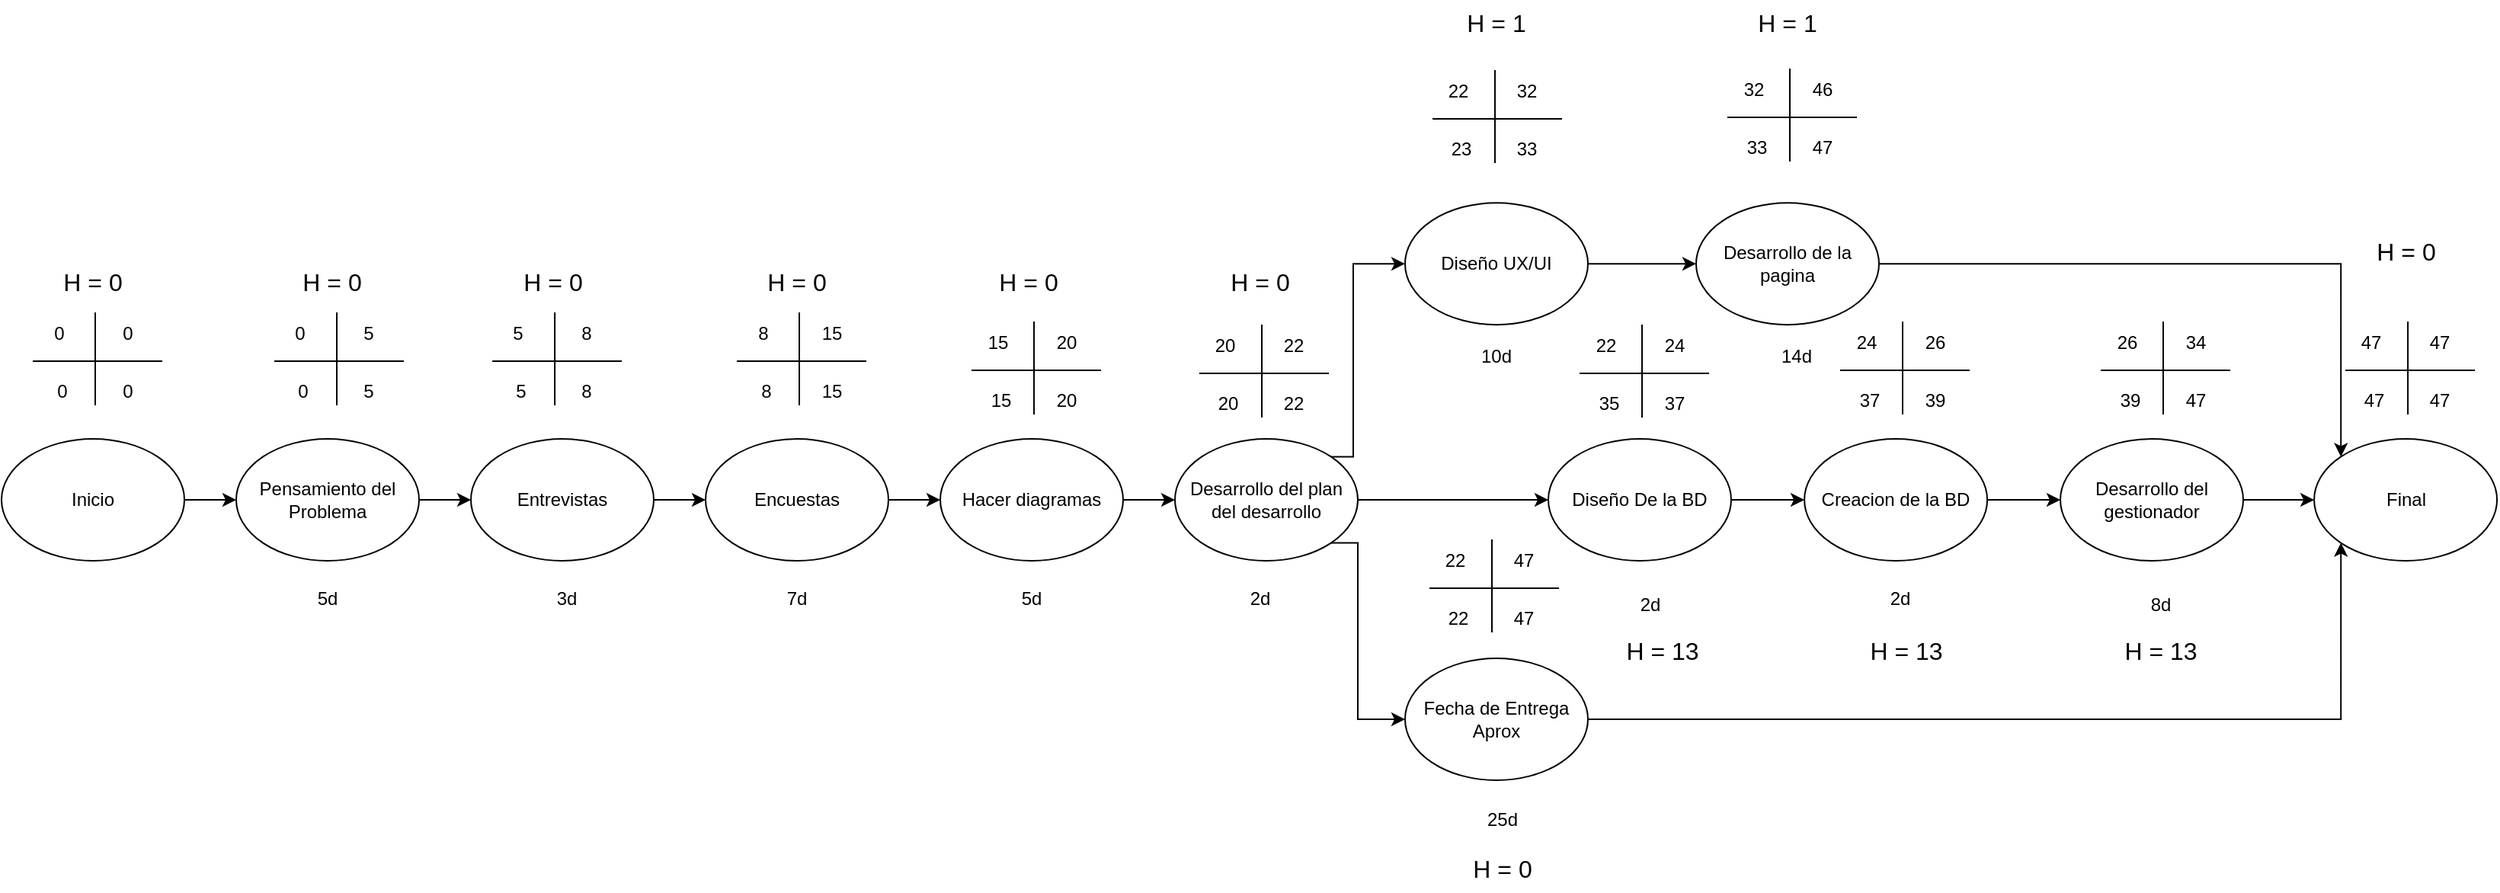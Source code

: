<mxfile version="26.2.14">
  <diagram name="Página-1" id="hiymmgwpa71CDA5DZezR">
    <mxGraphModel grid="1" page="1" gridSize="10" guides="1" tooltips="1" connect="1" arrows="1" fold="1" pageScale="1" pageWidth="827" pageHeight="1169" math="0" shadow="0">
      <root>
        <mxCell id="0" />
        <mxCell id="1" parent="0" />
        <mxCell id="VhcnRzQDHe9ZI1hMgf6_-1" style="edgeStyle=orthogonalEdgeStyle;rounded=0;orthogonalLoop=1;jettySize=auto;html=1;entryX=0;entryY=0.5;entryDx=0;entryDy=0;fillColor=light-dark(transparent,#CC0000);strokeColor=light-dark(#000000,#CC0000);" edge="1" parent="1" source="VhcnRzQDHe9ZI1hMgf6_-2" target="VhcnRzQDHe9ZI1hMgf6_-4">
          <mxGeometry relative="1" as="geometry" />
        </mxCell>
        <mxCell id="VhcnRzQDHe9ZI1hMgf6_-2" value="Inicio" style="ellipse;whiteSpace=wrap;html=1;fillColor=light-dark(#FFFFFF,#660000);" vertex="1" parent="1">
          <mxGeometry x="280" y="518" width="120" height="80" as="geometry" />
        </mxCell>
        <mxCell id="VhcnRzQDHe9ZI1hMgf6_-3" style="edgeStyle=orthogonalEdgeStyle;rounded=0;orthogonalLoop=1;jettySize=auto;html=1;entryX=0;entryY=0.5;entryDx=0;entryDy=0;fillColor=light-dark(transparent,#CC0000);strokeColor=light-dark(#000000,#CC0000);" edge="1" parent="1" source="VhcnRzQDHe9ZI1hMgf6_-4" target="VhcnRzQDHe9ZI1hMgf6_-6">
          <mxGeometry relative="1" as="geometry" />
        </mxCell>
        <mxCell id="VhcnRzQDHe9ZI1hMgf6_-4" value="&lt;div&gt;Pensamiento del Problema&lt;/div&gt;" style="ellipse;whiteSpace=wrap;html=1;fillColor=light-dark(#FFFFFF,#660000);" vertex="1" parent="1">
          <mxGeometry x="434" y="518" width="120" height="80" as="geometry" />
        </mxCell>
        <mxCell id="VhcnRzQDHe9ZI1hMgf6_-5" style="edgeStyle=orthogonalEdgeStyle;rounded=0;orthogonalLoop=1;jettySize=auto;html=1;entryX=0;entryY=0.5;entryDx=0;entryDy=0;fillColor=light-dark(transparent,#CC0000);strokeColor=light-dark(#000000,#CC0000);" edge="1" parent="1" source="VhcnRzQDHe9ZI1hMgf6_-6" target="VhcnRzQDHe9ZI1hMgf6_-8">
          <mxGeometry relative="1" as="geometry" />
        </mxCell>
        <mxCell id="VhcnRzQDHe9ZI1hMgf6_-6" value="&lt;div&gt;Entrevistas&lt;/div&gt;" style="ellipse;whiteSpace=wrap;html=1;fillColor=light-dark(#FFFFFF,#660000);" vertex="1" parent="1">
          <mxGeometry x="588" y="518" width="120" height="80" as="geometry" />
        </mxCell>
        <mxCell id="VhcnRzQDHe9ZI1hMgf6_-7" style="edgeStyle=orthogonalEdgeStyle;rounded=0;orthogonalLoop=1;jettySize=auto;html=1;entryX=0;entryY=0.5;entryDx=0;entryDy=0;fillColor=light-dark(transparent,#CC0000);strokeColor=light-dark(#000000,#CC0000);" edge="1" parent="1" source="VhcnRzQDHe9ZI1hMgf6_-8" target="VhcnRzQDHe9ZI1hMgf6_-10">
          <mxGeometry relative="1" as="geometry" />
        </mxCell>
        <mxCell id="VhcnRzQDHe9ZI1hMgf6_-8" value="&lt;div&gt;Encuestas&lt;/div&gt;" style="ellipse;whiteSpace=wrap;html=1;fillColor=light-dark(#FFFFFF,#660000);" vertex="1" parent="1">
          <mxGeometry x="742" y="518" width="120" height="80" as="geometry" />
        </mxCell>
        <mxCell id="VhcnRzQDHe9ZI1hMgf6_-9" style="edgeStyle=orthogonalEdgeStyle;rounded=0;orthogonalLoop=1;jettySize=auto;html=1;entryX=0;entryY=0.5;entryDx=0;entryDy=0;fillColor=light-dark(transparent,#CC0000);strokeColor=light-dark(#000000,#CC0000);" edge="1" parent="1" source="VhcnRzQDHe9ZI1hMgf6_-10" target="VhcnRzQDHe9ZI1hMgf6_-14">
          <mxGeometry relative="1" as="geometry" />
        </mxCell>
        <mxCell id="VhcnRzQDHe9ZI1hMgf6_-10" value="&lt;div&gt;Hacer diagramas&lt;/div&gt;" style="ellipse;whiteSpace=wrap;html=1;fillColor=light-dark(#FFFFFF,#660000);" vertex="1" parent="1">
          <mxGeometry x="896" y="518" width="120" height="80" as="geometry" />
        </mxCell>
        <mxCell id="VhcnRzQDHe9ZI1hMgf6_-11" style="edgeStyle=orthogonalEdgeStyle;rounded=0;orthogonalLoop=1;jettySize=auto;html=1;exitX=1;exitY=0;exitDx=0;exitDy=0;entryX=0;entryY=0.5;entryDx=0;entryDy=0;" edge="1" parent="1" source="VhcnRzQDHe9ZI1hMgf6_-14" target="VhcnRzQDHe9ZI1hMgf6_-18">
          <mxGeometry relative="1" as="geometry">
            <Array as="points">
              <mxPoint x="1167" y="530" />
              <mxPoint x="1167" y="403" />
            </Array>
          </mxGeometry>
        </mxCell>
        <mxCell id="VhcnRzQDHe9ZI1hMgf6_-12" style="edgeStyle=orthogonalEdgeStyle;rounded=0;orthogonalLoop=1;jettySize=auto;html=1;exitX=1;exitY=1;exitDx=0;exitDy=0;entryX=0;entryY=0.5;entryDx=0;entryDy=0;fillColor=light-dark(transparent,#CC0000);strokeColor=light-dark(#000000,#CC0000);" edge="1" parent="1" source="VhcnRzQDHe9ZI1hMgf6_-14" target="VhcnRzQDHe9ZI1hMgf6_-16">
          <mxGeometry relative="1" as="geometry">
            <Array as="points">
              <mxPoint x="1170" y="586" />
              <mxPoint x="1170" y="702" />
            </Array>
          </mxGeometry>
        </mxCell>
        <mxCell id="VhcnRzQDHe9ZI1hMgf6_-13" style="edgeStyle=orthogonalEdgeStyle;rounded=0;orthogonalLoop=1;jettySize=auto;html=1;entryX=0;entryY=0.5;entryDx=0;entryDy=0;" edge="1" parent="1" source="VhcnRzQDHe9ZI1hMgf6_-14" target="VhcnRzQDHe9ZI1hMgf6_-29">
          <mxGeometry relative="1" as="geometry" />
        </mxCell>
        <mxCell id="VhcnRzQDHe9ZI1hMgf6_-14" value="&lt;div&gt;Desarrollo del plan del desarrollo&lt;/div&gt;" style="ellipse;whiteSpace=wrap;html=1;fillColor=light-dark(#FFFFFF,#660000);" vertex="1" parent="1">
          <mxGeometry x="1050" y="518" width="120" height="80" as="geometry" />
        </mxCell>
        <mxCell id="VhcnRzQDHe9ZI1hMgf6_-15" style="edgeStyle=orthogonalEdgeStyle;rounded=0;orthogonalLoop=1;jettySize=auto;html=1;entryX=0;entryY=1;entryDx=0;entryDy=0;fillColor=light-dark(transparent,#CC0000);strokeColor=light-dark(#000000,#CC0000);" edge="1" parent="1" source="VhcnRzQDHe9ZI1hMgf6_-16" target="VhcnRzQDHe9ZI1hMgf6_-109">
          <mxGeometry relative="1" as="geometry" />
        </mxCell>
        <mxCell id="VhcnRzQDHe9ZI1hMgf6_-16" value="Fecha de Entrega Aprox" style="ellipse;whiteSpace=wrap;html=1;fillColor=light-dark(#FFFFFF,#660000);" vertex="1" parent="1">
          <mxGeometry x="1201" y="662" width="120" height="80" as="geometry" />
        </mxCell>
        <mxCell id="VhcnRzQDHe9ZI1hMgf6_-17" style="edgeStyle=orthogonalEdgeStyle;rounded=0;orthogonalLoop=1;jettySize=auto;html=1;entryX=0;entryY=0.5;entryDx=0;entryDy=0;" edge="1" parent="1" source="VhcnRzQDHe9ZI1hMgf6_-18" target="VhcnRzQDHe9ZI1hMgf6_-20">
          <mxGeometry relative="1" as="geometry" />
        </mxCell>
        <mxCell id="VhcnRzQDHe9ZI1hMgf6_-18" value="&lt;div&gt;Diseño UX/UI&lt;/div&gt;" style="ellipse;whiteSpace=wrap;html=1;" vertex="1" parent="1">
          <mxGeometry x="1201" y="363.07" width="120" height="80" as="geometry" />
        </mxCell>
        <mxCell id="VhcnRzQDHe9ZI1hMgf6_-19" style="edgeStyle=orthogonalEdgeStyle;rounded=0;orthogonalLoop=1;jettySize=auto;html=1;entryX=0;entryY=0;entryDx=0;entryDy=0;" edge="1" parent="1" source="VhcnRzQDHe9ZI1hMgf6_-20" target="VhcnRzQDHe9ZI1hMgf6_-109">
          <mxGeometry relative="1" as="geometry">
            <Array as="points">
              <mxPoint x="1815" y="403" />
            </Array>
          </mxGeometry>
        </mxCell>
        <mxCell id="VhcnRzQDHe9ZI1hMgf6_-20" value="&lt;div&gt;Desarrollo de la pagina&lt;/div&gt;" style="ellipse;whiteSpace=wrap;html=1;" vertex="1" parent="1">
          <mxGeometry x="1392" y="363.07" width="120" height="80" as="geometry" />
        </mxCell>
        <mxCell id="VhcnRzQDHe9ZI1hMgf6_-21" value="5d" style="text;html=1;align=center;verticalAlign=middle;whiteSpace=wrap;rounded=0;" vertex="1" parent="1">
          <mxGeometry x="464" y="608" width="60" height="30" as="geometry" />
        </mxCell>
        <mxCell id="VhcnRzQDHe9ZI1hMgf6_-22" value="3d" style="text;html=1;align=center;verticalAlign=middle;whiteSpace=wrap;rounded=0;" vertex="1" parent="1">
          <mxGeometry x="621" y="608" width="60" height="30" as="geometry" />
        </mxCell>
        <mxCell id="VhcnRzQDHe9ZI1hMgf6_-23" value="7d" style="text;html=1;align=center;verticalAlign=middle;whiteSpace=wrap;rounded=0;" vertex="1" parent="1">
          <mxGeometry x="772" y="608" width="60" height="30" as="geometry" />
        </mxCell>
        <mxCell id="VhcnRzQDHe9ZI1hMgf6_-24" value="5d" style="text;html=1;align=center;verticalAlign=middle;whiteSpace=wrap;rounded=0;" vertex="1" parent="1">
          <mxGeometry x="926" y="608" width="60" height="30" as="geometry" />
        </mxCell>
        <mxCell id="VhcnRzQDHe9ZI1hMgf6_-25" value="2d" style="text;html=1;align=center;verticalAlign=middle;whiteSpace=wrap;rounded=0;" vertex="1" parent="1">
          <mxGeometry x="1075.5" y="608" width="60" height="30" as="geometry" />
        </mxCell>
        <mxCell id="VhcnRzQDHe9ZI1hMgf6_-26" value="25d" style="text;html=1;align=center;verticalAlign=middle;whiteSpace=wrap;rounded=0;" vertex="1" parent="1">
          <mxGeometry x="1235" y="753" width="60" height="30" as="geometry" />
        </mxCell>
        <mxCell id="VhcnRzQDHe9ZI1hMgf6_-27" value="10d" style="text;html=1;align=center;verticalAlign=middle;whiteSpace=wrap;rounded=0;" vertex="1" parent="1">
          <mxGeometry x="1231" y="449" width="60" height="30" as="geometry" />
        </mxCell>
        <mxCell id="VhcnRzQDHe9ZI1hMgf6_-28" style="edgeStyle=orthogonalEdgeStyle;rounded=0;orthogonalLoop=1;jettySize=auto;html=1;entryX=0;entryY=0.5;entryDx=0;entryDy=0;" edge="1" parent="1" source="VhcnRzQDHe9ZI1hMgf6_-29" target="VhcnRzQDHe9ZI1hMgf6_-31">
          <mxGeometry relative="1" as="geometry" />
        </mxCell>
        <mxCell id="VhcnRzQDHe9ZI1hMgf6_-29" value="&lt;div&gt;Diseño De la BD&lt;/div&gt;" style="ellipse;whiteSpace=wrap;html=1;" vertex="1" parent="1">
          <mxGeometry x="1295" y="518" width="120" height="80" as="geometry" />
        </mxCell>
        <mxCell id="VhcnRzQDHe9ZI1hMgf6_-30" style="edgeStyle=orthogonalEdgeStyle;rounded=0;orthogonalLoop=1;jettySize=auto;html=1;entryX=0;entryY=0.5;entryDx=0;entryDy=0;" edge="1" parent="1" source="VhcnRzQDHe9ZI1hMgf6_-31" target="VhcnRzQDHe9ZI1hMgf6_-33">
          <mxGeometry relative="1" as="geometry" />
        </mxCell>
        <mxCell id="VhcnRzQDHe9ZI1hMgf6_-31" value="&lt;div&gt;Creacion de la BD&lt;/div&gt;" style="ellipse;whiteSpace=wrap;html=1;" vertex="1" parent="1">
          <mxGeometry x="1463.05" y="518" width="120" height="80" as="geometry" />
        </mxCell>
        <mxCell id="VhcnRzQDHe9ZI1hMgf6_-32" style="edgeStyle=orthogonalEdgeStyle;rounded=0;orthogonalLoop=1;jettySize=auto;html=1;entryX=0;entryY=0.5;entryDx=0;entryDy=0;" edge="1" parent="1" source="VhcnRzQDHe9ZI1hMgf6_-33" target="VhcnRzQDHe9ZI1hMgf6_-109">
          <mxGeometry relative="1" as="geometry" />
        </mxCell>
        <mxCell id="VhcnRzQDHe9ZI1hMgf6_-33" value="&lt;div&gt;Desarrollo del gestionador&lt;/div&gt;" style="ellipse;whiteSpace=wrap;html=1;" vertex="1" parent="1">
          <mxGeometry x="1631" y="518" width="120" height="80" as="geometry" />
        </mxCell>
        <mxCell id="VhcnRzQDHe9ZI1hMgf6_-34" value="14d" style="text;html=1;align=center;verticalAlign=middle;whiteSpace=wrap;rounded=0;" vertex="1" parent="1">
          <mxGeometry x="1428" y="449" width="60" height="30" as="geometry" />
        </mxCell>
        <mxCell id="VhcnRzQDHe9ZI1hMgf6_-35" value="2d" style="text;html=1;align=center;verticalAlign=middle;whiteSpace=wrap;rounded=0;" vertex="1" parent="1">
          <mxGeometry x="1332" y="612" width="60" height="30" as="geometry" />
        </mxCell>
        <mxCell id="VhcnRzQDHe9ZI1hMgf6_-36" value="2d" style="text;html=1;align=center;verticalAlign=middle;whiteSpace=wrap;rounded=0;" vertex="1" parent="1">
          <mxGeometry x="1496" y="608" width="60" height="30" as="geometry" />
        </mxCell>
        <mxCell id="VhcnRzQDHe9ZI1hMgf6_-37" value="8d" style="text;html=1;align=center;verticalAlign=middle;whiteSpace=wrap;rounded=0;" vertex="1" parent="1">
          <mxGeometry x="1667" y="614" width="60" height="26" as="geometry" />
        </mxCell>
        <mxCell id="VhcnRzQDHe9ZI1hMgf6_-38" value="" style="endArrow=none;html=1;rounded=0;" edge="1" parent="1">
          <mxGeometry width="50" height="50" relative="1" as="geometry">
            <mxPoint x="341.5" y="496" as="sourcePoint" />
            <mxPoint x="341.5" y="435" as="targetPoint" />
          </mxGeometry>
        </mxCell>
        <mxCell id="VhcnRzQDHe9ZI1hMgf6_-39" value="" style="endArrow=none;html=1;rounded=0;" edge="1" parent="1">
          <mxGeometry width="50" height="50" relative="1" as="geometry">
            <mxPoint x="300.5" y="467" as="sourcePoint" />
            <mxPoint x="385.5" y="467" as="targetPoint" />
          </mxGeometry>
        </mxCell>
        <mxCell id="VhcnRzQDHe9ZI1hMgf6_-40" value="0" style="text;html=1;align=center;verticalAlign=middle;whiteSpace=wrap;rounded=0;" vertex="1" parent="1">
          <mxGeometry x="287.5" y="434" width="60" height="30" as="geometry" />
        </mxCell>
        <mxCell id="VhcnRzQDHe9ZI1hMgf6_-41" value="0" style="text;html=1;align=center;verticalAlign=middle;whiteSpace=wrap;rounded=0;" vertex="1" parent="1">
          <mxGeometry x="332.5" y="434" width="60" height="30" as="geometry" />
        </mxCell>
        <mxCell id="VhcnRzQDHe9ZI1hMgf6_-42" value="0" style="text;html=1;align=center;verticalAlign=middle;whiteSpace=wrap;rounded=0;" vertex="1" parent="1">
          <mxGeometry x="289.5" y="472" width="60" height="30" as="geometry" />
        </mxCell>
        <mxCell id="VhcnRzQDHe9ZI1hMgf6_-43" value="0" style="text;html=1;align=center;verticalAlign=middle;whiteSpace=wrap;rounded=0;" vertex="1" parent="1">
          <mxGeometry x="332.5" y="472" width="60" height="30" as="geometry" />
        </mxCell>
        <mxCell id="VhcnRzQDHe9ZI1hMgf6_-44" value="" style="endArrow=none;html=1;rounded=0;" edge="1" parent="1">
          <mxGeometry width="50" height="50" relative="1" as="geometry">
            <mxPoint x="500" y="496" as="sourcePoint" />
            <mxPoint x="500" y="435" as="targetPoint" />
          </mxGeometry>
        </mxCell>
        <mxCell id="VhcnRzQDHe9ZI1hMgf6_-45" value="" style="endArrow=none;html=1;rounded=0;" edge="1" parent="1">
          <mxGeometry width="50" height="50" relative="1" as="geometry">
            <mxPoint x="459" y="467" as="sourcePoint" />
            <mxPoint x="544" y="467" as="targetPoint" />
          </mxGeometry>
        </mxCell>
        <mxCell id="VhcnRzQDHe9ZI1hMgf6_-46" value="0" style="text;html=1;align=center;verticalAlign=middle;whiteSpace=wrap;rounded=0;" vertex="1" parent="1">
          <mxGeometry x="446" y="434" width="60" height="30" as="geometry" />
        </mxCell>
        <mxCell id="VhcnRzQDHe9ZI1hMgf6_-47" value="5" style="text;html=1;align=center;verticalAlign=middle;whiteSpace=wrap;rounded=0;" vertex="1" parent="1">
          <mxGeometry x="491" y="434" width="60" height="30" as="geometry" />
        </mxCell>
        <mxCell id="VhcnRzQDHe9ZI1hMgf6_-48" value="0" style="text;html=1;align=center;verticalAlign=middle;whiteSpace=wrap;rounded=0;" vertex="1" parent="1">
          <mxGeometry x="448" y="472" width="60" height="30" as="geometry" />
        </mxCell>
        <mxCell id="VhcnRzQDHe9ZI1hMgf6_-49" value="5" style="text;html=1;align=center;verticalAlign=middle;whiteSpace=wrap;rounded=0;" vertex="1" parent="1">
          <mxGeometry x="491" y="472" width="60" height="30" as="geometry" />
        </mxCell>
        <mxCell id="VhcnRzQDHe9ZI1hMgf6_-50" value="" style="endArrow=none;html=1;rounded=0;" edge="1" parent="1">
          <mxGeometry width="50" height="50" relative="1" as="geometry">
            <mxPoint x="643.05" y="496" as="sourcePoint" />
            <mxPoint x="643.05" y="435" as="targetPoint" />
          </mxGeometry>
        </mxCell>
        <mxCell id="VhcnRzQDHe9ZI1hMgf6_-51" value="" style="endArrow=none;html=1;rounded=0;" edge="1" parent="1">
          <mxGeometry width="50" height="50" relative="1" as="geometry">
            <mxPoint x="602.05" y="467" as="sourcePoint" />
            <mxPoint x="687.05" y="467" as="targetPoint" />
          </mxGeometry>
        </mxCell>
        <mxCell id="VhcnRzQDHe9ZI1hMgf6_-52" value="5" style="text;html=1;align=center;verticalAlign=middle;whiteSpace=wrap;rounded=0;" vertex="1" parent="1">
          <mxGeometry x="589.05" y="434" width="60" height="30" as="geometry" />
        </mxCell>
        <mxCell id="VhcnRzQDHe9ZI1hMgf6_-53" value="8" style="text;html=1;align=center;verticalAlign=middle;whiteSpace=wrap;rounded=0;" vertex="1" parent="1">
          <mxGeometry x="634.05" y="434" width="60" height="30" as="geometry" />
        </mxCell>
        <mxCell id="VhcnRzQDHe9ZI1hMgf6_-54" value="5" style="text;html=1;align=center;verticalAlign=middle;whiteSpace=wrap;rounded=0;" vertex="1" parent="1">
          <mxGeometry x="591.05" y="472" width="60" height="30" as="geometry" />
        </mxCell>
        <mxCell id="VhcnRzQDHe9ZI1hMgf6_-55" value="8" style="text;html=1;align=center;verticalAlign=middle;whiteSpace=wrap;rounded=0;" vertex="1" parent="1">
          <mxGeometry x="634.05" y="472" width="60" height="30" as="geometry" />
        </mxCell>
        <mxCell id="VhcnRzQDHe9ZI1hMgf6_-56" value="" style="endArrow=none;html=1;rounded=0;" edge="1" parent="1">
          <mxGeometry width="50" height="50" relative="1" as="geometry">
            <mxPoint x="803.5" y="496" as="sourcePoint" />
            <mxPoint x="803.5" y="435" as="targetPoint" />
          </mxGeometry>
        </mxCell>
        <mxCell id="VhcnRzQDHe9ZI1hMgf6_-57" value="" style="endArrow=none;html=1;rounded=0;" edge="1" parent="1">
          <mxGeometry width="50" height="50" relative="1" as="geometry">
            <mxPoint x="762.5" y="467" as="sourcePoint" />
            <mxPoint x="847.5" y="467" as="targetPoint" />
          </mxGeometry>
        </mxCell>
        <mxCell id="VhcnRzQDHe9ZI1hMgf6_-58" value="8" style="text;html=1;align=center;verticalAlign=middle;whiteSpace=wrap;rounded=0;" vertex="1" parent="1">
          <mxGeometry x="749.5" y="434" width="60" height="30" as="geometry" />
        </mxCell>
        <mxCell id="VhcnRzQDHe9ZI1hMgf6_-59" value="15" style="text;html=1;align=center;verticalAlign=middle;whiteSpace=wrap;rounded=0;" vertex="1" parent="1">
          <mxGeometry x="794.5" y="434" width="60" height="30" as="geometry" />
        </mxCell>
        <mxCell id="VhcnRzQDHe9ZI1hMgf6_-60" value="8" style="text;html=1;align=center;verticalAlign=middle;whiteSpace=wrap;rounded=0;" vertex="1" parent="1">
          <mxGeometry x="751.5" y="472" width="60" height="30" as="geometry" />
        </mxCell>
        <mxCell id="VhcnRzQDHe9ZI1hMgf6_-61" value="15" style="text;html=1;align=center;verticalAlign=middle;whiteSpace=wrap;rounded=0;" vertex="1" parent="1">
          <mxGeometry x="794.5" y="472" width="60" height="30" as="geometry" />
        </mxCell>
        <mxCell id="VhcnRzQDHe9ZI1hMgf6_-62" value="" style="endArrow=none;html=1;rounded=0;" edge="1" parent="1">
          <mxGeometry width="50" height="50" relative="1" as="geometry">
            <mxPoint x="957.5" y="502" as="sourcePoint" />
            <mxPoint x="957.5" y="441" as="targetPoint" />
          </mxGeometry>
        </mxCell>
        <mxCell id="VhcnRzQDHe9ZI1hMgf6_-63" value="" style="endArrow=none;html=1;rounded=0;" edge="1" parent="1">
          <mxGeometry width="50" height="50" relative="1" as="geometry">
            <mxPoint x="916.5" y="473" as="sourcePoint" />
            <mxPoint x="1001.5" y="473" as="targetPoint" />
          </mxGeometry>
        </mxCell>
        <mxCell id="VhcnRzQDHe9ZI1hMgf6_-64" value="15" style="text;html=1;align=center;verticalAlign=middle;whiteSpace=wrap;rounded=0;" vertex="1" parent="1">
          <mxGeometry x="903.5" y="440" width="60" height="30" as="geometry" />
        </mxCell>
        <mxCell id="VhcnRzQDHe9ZI1hMgf6_-65" value="20" style="text;html=1;align=center;verticalAlign=middle;whiteSpace=wrap;rounded=0;" vertex="1" parent="1">
          <mxGeometry x="948.5" y="440" width="60" height="30" as="geometry" />
        </mxCell>
        <mxCell id="VhcnRzQDHe9ZI1hMgf6_-66" value="15" style="text;html=1;align=center;verticalAlign=middle;whiteSpace=wrap;rounded=0;" vertex="1" parent="1">
          <mxGeometry x="905.5" y="478" width="60" height="30" as="geometry" />
        </mxCell>
        <mxCell id="VhcnRzQDHe9ZI1hMgf6_-67" value="20" style="text;html=1;align=center;verticalAlign=middle;whiteSpace=wrap;rounded=0;" vertex="1" parent="1">
          <mxGeometry x="948.5" y="478" width="60" height="30" as="geometry" />
        </mxCell>
        <mxCell id="VhcnRzQDHe9ZI1hMgf6_-68" value="" style="endArrow=none;html=1;rounded=0;" edge="1" parent="1">
          <mxGeometry width="50" height="50" relative="1" as="geometry">
            <mxPoint x="1107" y="504" as="sourcePoint" />
            <mxPoint x="1107" y="443" as="targetPoint" />
          </mxGeometry>
        </mxCell>
        <mxCell id="VhcnRzQDHe9ZI1hMgf6_-69" value="" style="endArrow=none;html=1;rounded=0;" edge="1" parent="1">
          <mxGeometry width="50" height="50" relative="1" as="geometry">
            <mxPoint x="1066" y="475" as="sourcePoint" />
            <mxPoint x="1151" y="475" as="targetPoint" />
          </mxGeometry>
        </mxCell>
        <mxCell id="VhcnRzQDHe9ZI1hMgf6_-70" value="20" style="text;html=1;align=center;verticalAlign=middle;whiteSpace=wrap;rounded=0;" vertex="1" parent="1">
          <mxGeometry x="1053" y="442" width="60" height="30" as="geometry" />
        </mxCell>
        <mxCell id="VhcnRzQDHe9ZI1hMgf6_-71" value="22" style="text;html=1;align=center;verticalAlign=middle;whiteSpace=wrap;rounded=0;" vertex="1" parent="1">
          <mxGeometry x="1098" y="442" width="60" height="30" as="geometry" />
        </mxCell>
        <mxCell id="VhcnRzQDHe9ZI1hMgf6_-72" value="20" style="text;html=1;align=center;verticalAlign=middle;whiteSpace=wrap;rounded=0;" vertex="1" parent="1">
          <mxGeometry x="1055" y="480" width="60" height="30" as="geometry" />
        </mxCell>
        <mxCell id="VhcnRzQDHe9ZI1hMgf6_-73" value="22" style="text;html=1;align=center;verticalAlign=middle;whiteSpace=wrap;rounded=0;" vertex="1" parent="1">
          <mxGeometry x="1098" y="480" width="60" height="30" as="geometry" />
        </mxCell>
        <mxCell id="VhcnRzQDHe9ZI1hMgf6_-74" value="" style="endArrow=none;html=1;rounded=0;" edge="1" parent="1">
          <mxGeometry width="50" height="50" relative="1" as="geometry">
            <mxPoint x="1260" y="337" as="sourcePoint" />
            <mxPoint x="1260" y="276" as="targetPoint" />
          </mxGeometry>
        </mxCell>
        <mxCell id="VhcnRzQDHe9ZI1hMgf6_-75" value="" style="endArrow=none;html=1;rounded=0;" edge="1" parent="1">
          <mxGeometry width="50" height="50" relative="1" as="geometry">
            <mxPoint x="1219" y="308" as="sourcePoint" />
            <mxPoint x="1304" y="308" as="targetPoint" />
          </mxGeometry>
        </mxCell>
        <mxCell id="VhcnRzQDHe9ZI1hMgf6_-76" value="22" style="text;html=1;align=center;verticalAlign=middle;whiteSpace=wrap;rounded=0;" vertex="1" parent="1">
          <mxGeometry x="1206" y="275" width="60" height="30" as="geometry" />
        </mxCell>
        <mxCell id="VhcnRzQDHe9ZI1hMgf6_-77" value="32" style="text;html=1;align=center;verticalAlign=middle;whiteSpace=wrap;rounded=0;" vertex="1" parent="1">
          <mxGeometry x="1251" y="275" width="60" height="30" as="geometry" />
        </mxCell>
        <mxCell id="VhcnRzQDHe9ZI1hMgf6_-78" value="23" style="text;html=1;align=center;verticalAlign=middle;whiteSpace=wrap;rounded=0;" vertex="1" parent="1">
          <mxGeometry x="1208" y="313" width="60" height="30" as="geometry" />
        </mxCell>
        <mxCell id="VhcnRzQDHe9ZI1hMgf6_-79" value="33" style="text;html=1;align=center;verticalAlign=middle;whiteSpace=wrap;rounded=0;" vertex="1" parent="1">
          <mxGeometry x="1251" y="313" width="60" height="30" as="geometry" />
        </mxCell>
        <mxCell id="VhcnRzQDHe9ZI1hMgf6_-80" value="" style="endArrow=none;html=1;rounded=0;" edge="1" parent="1">
          <mxGeometry width="50" height="50" relative="1" as="geometry">
            <mxPoint x="1258" y="645" as="sourcePoint" />
            <mxPoint x="1258" y="584" as="targetPoint" />
          </mxGeometry>
        </mxCell>
        <mxCell id="VhcnRzQDHe9ZI1hMgf6_-81" value="" style="endArrow=none;html=1;rounded=0;" edge="1" parent="1">
          <mxGeometry width="50" height="50" relative="1" as="geometry">
            <mxPoint x="1217" y="616" as="sourcePoint" />
            <mxPoint x="1302" y="616" as="targetPoint" />
          </mxGeometry>
        </mxCell>
        <mxCell id="VhcnRzQDHe9ZI1hMgf6_-82" value="22" style="text;html=1;align=center;verticalAlign=middle;whiteSpace=wrap;rounded=0;" vertex="1" parent="1">
          <mxGeometry x="1204" y="583" width="60" height="30" as="geometry" />
        </mxCell>
        <mxCell id="VhcnRzQDHe9ZI1hMgf6_-83" value="47" style="text;html=1;align=center;verticalAlign=middle;whiteSpace=wrap;rounded=0;" vertex="1" parent="1">
          <mxGeometry x="1249" y="583" width="60" height="30" as="geometry" />
        </mxCell>
        <mxCell id="VhcnRzQDHe9ZI1hMgf6_-84" value="22" style="text;html=1;align=center;verticalAlign=middle;whiteSpace=wrap;rounded=0;" vertex="1" parent="1">
          <mxGeometry x="1206" y="621" width="60" height="30" as="geometry" />
        </mxCell>
        <mxCell id="VhcnRzQDHe9ZI1hMgf6_-85" value="47" style="text;html=1;align=center;verticalAlign=middle;whiteSpace=wrap;rounded=0;" vertex="1" parent="1">
          <mxGeometry x="1249" y="621" width="60" height="30" as="geometry" />
        </mxCell>
        <mxCell id="VhcnRzQDHe9ZI1hMgf6_-86" value="" style="endArrow=none;html=1;rounded=0;" edge="1" parent="1">
          <mxGeometry width="50" height="50" relative="1" as="geometry">
            <mxPoint x="1356.5" y="504" as="sourcePoint" />
            <mxPoint x="1356.5" y="443" as="targetPoint" />
          </mxGeometry>
        </mxCell>
        <mxCell id="VhcnRzQDHe9ZI1hMgf6_-87" value="" style="endArrow=none;html=1;rounded=0;" edge="1" parent="1">
          <mxGeometry width="50" height="50" relative="1" as="geometry">
            <mxPoint x="1315.5" y="475" as="sourcePoint" />
            <mxPoint x="1400.5" y="475" as="targetPoint" />
          </mxGeometry>
        </mxCell>
        <mxCell id="VhcnRzQDHe9ZI1hMgf6_-88" value="22" style="text;html=1;align=center;verticalAlign=middle;whiteSpace=wrap;rounded=0;" vertex="1" parent="1">
          <mxGeometry x="1302.5" y="442" width="60" height="30" as="geometry" />
        </mxCell>
        <mxCell id="VhcnRzQDHe9ZI1hMgf6_-89" value="24" style="text;html=1;align=center;verticalAlign=middle;whiteSpace=wrap;rounded=0;" vertex="1" parent="1">
          <mxGeometry x="1347.5" y="442" width="60" height="30" as="geometry" />
        </mxCell>
        <mxCell id="VhcnRzQDHe9ZI1hMgf6_-90" value="35" style="text;html=1;align=center;verticalAlign=middle;whiteSpace=wrap;rounded=0;" vertex="1" parent="1">
          <mxGeometry x="1304.5" y="480" width="60" height="30" as="geometry" />
        </mxCell>
        <mxCell id="VhcnRzQDHe9ZI1hMgf6_-91" value="37" style="text;html=1;align=center;verticalAlign=middle;whiteSpace=wrap;rounded=0;" vertex="1" parent="1">
          <mxGeometry x="1347.5" y="480" width="60" height="30" as="geometry" />
        </mxCell>
        <mxCell id="VhcnRzQDHe9ZI1hMgf6_-92" value="" style="endArrow=none;html=1;rounded=0;" edge="1" parent="1">
          <mxGeometry width="50" height="50" relative="1" as="geometry">
            <mxPoint x="1453.5" y="336" as="sourcePoint" />
            <mxPoint x="1453.5" y="275" as="targetPoint" />
          </mxGeometry>
        </mxCell>
        <mxCell id="VhcnRzQDHe9ZI1hMgf6_-93" value="" style="endArrow=none;html=1;rounded=0;" edge="1" parent="1">
          <mxGeometry width="50" height="50" relative="1" as="geometry">
            <mxPoint x="1412.5" y="307" as="sourcePoint" />
            <mxPoint x="1497.5" y="307" as="targetPoint" />
          </mxGeometry>
        </mxCell>
        <mxCell id="VhcnRzQDHe9ZI1hMgf6_-94" value="32" style="text;html=1;align=center;verticalAlign=middle;whiteSpace=wrap;rounded=0;" vertex="1" parent="1">
          <mxGeometry x="1399.5" y="274" width="60" height="30" as="geometry" />
        </mxCell>
        <mxCell id="VhcnRzQDHe9ZI1hMgf6_-95" value="46" style="text;html=1;align=center;verticalAlign=middle;whiteSpace=wrap;rounded=0;" vertex="1" parent="1">
          <mxGeometry x="1444.5" y="274" width="60" height="30" as="geometry" />
        </mxCell>
        <mxCell id="VhcnRzQDHe9ZI1hMgf6_-96" value="33" style="text;html=1;align=center;verticalAlign=middle;whiteSpace=wrap;rounded=0;" vertex="1" parent="1">
          <mxGeometry x="1401.5" y="312" width="60" height="30" as="geometry" />
        </mxCell>
        <mxCell id="VhcnRzQDHe9ZI1hMgf6_-97" value="" style="endArrow=none;html=1;rounded=0;" edge="1" parent="1">
          <mxGeometry width="50" height="50" relative="1" as="geometry">
            <mxPoint x="1527.5" y="502" as="sourcePoint" />
            <mxPoint x="1527.5" y="441" as="targetPoint" />
          </mxGeometry>
        </mxCell>
        <mxCell id="VhcnRzQDHe9ZI1hMgf6_-98" value="" style="endArrow=none;html=1;rounded=0;" edge="1" parent="1">
          <mxGeometry width="50" height="50" relative="1" as="geometry">
            <mxPoint x="1486.5" y="473" as="sourcePoint" />
            <mxPoint x="1571.5" y="473" as="targetPoint" />
          </mxGeometry>
        </mxCell>
        <mxCell id="VhcnRzQDHe9ZI1hMgf6_-99" value="24" style="text;html=1;align=center;verticalAlign=middle;whiteSpace=wrap;rounded=0;" vertex="1" parent="1">
          <mxGeometry x="1473.5" y="440" width="60" height="30" as="geometry" />
        </mxCell>
        <mxCell id="VhcnRzQDHe9ZI1hMgf6_-100" value="26" style="text;html=1;align=center;verticalAlign=middle;whiteSpace=wrap;rounded=0;" vertex="1" parent="1">
          <mxGeometry x="1518.5" y="440" width="60" height="30" as="geometry" />
        </mxCell>
        <mxCell id="VhcnRzQDHe9ZI1hMgf6_-101" value="37" style="text;html=1;align=center;verticalAlign=middle;whiteSpace=wrap;rounded=0;" vertex="1" parent="1">
          <mxGeometry x="1475.5" y="478" width="60" height="30" as="geometry" />
        </mxCell>
        <mxCell id="VhcnRzQDHe9ZI1hMgf6_-102" value="39" style="text;html=1;align=center;verticalAlign=middle;whiteSpace=wrap;rounded=0;" vertex="1" parent="1">
          <mxGeometry x="1518.5" y="478" width="60" height="30" as="geometry" />
        </mxCell>
        <mxCell id="VhcnRzQDHe9ZI1hMgf6_-103" value="" style="endArrow=none;html=1;rounded=0;" edge="1" parent="1">
          <mxGeometry width="50" height="50" relative="1" as="geometry">
            <mxPoint x="1698.5" y="502" as="sourcePoint" />
            <mxPoint x="1698.5" y="441" as="targetPoint" />
          </mxGeometry>
        </mxCell>
        <mxCell id="VhcnRzQDHe9ZI1hMgf6_-104" value="" style="endArrow=none;html=1;rounded=0;" edge="1" parent="1">
          <mxGeometry width="50" height="50" relative="1" as="geometry">
            <mxPoint x="1657.5" y="473" as="sourcePoint" />
            <mxPoint x="1742.5" y="473" as="targetPoint" />
          </mxGeometry>
        </mxCell>
        <mxCell id="VhcnRzQDHe9ZI1hMgf6_-105" value="26" style="text;html=1;align=center;verticalAlign=middle;whiteSpace=wrap;rounded=0;" vertex="1" parent="1">
          <mxGeometry x="1644.5" y="440" width="60" height="30" as="geometry" />
        </mxCell>
        <mxCell id="VhcnRzQDHe9ZI1hMgf6_-106" value="34" style="text;html=1;align=center;verticalAlign=middle;whiteSpace=wrap;rounded=0;" vertex="1" parent="1">
          <mxGeometry x="1689.5" y="440" width="60" height="30" as="geometry" />
        </mxCell>
        <mxCell id="VhcnRzQDHe9ZI1hMgf6_-107" value="39" style="text;html=1;align=center;verticalAlign=middle;whiteSpace=wrap;rounded=0;" vertex="1" parent="1">
          <mxGeometry x="1646.5" y="478" width="60" height="30" as="geometry" />
        </mxCell>
        <mxCell id="VhcnRzQDHe9ZI1hMgf6_-108" value="47" style="text;html=1;align=center;verticalAlign=middle;whiteSpace=wrap;rounded=0;" vertex="1" parent="1">
          <mxGeometry x="1689.5" y="478" width="60" height="30" as="geometry" />
        </mxCell>
        <mxCell id="VhcnRzQDHe9ZI1hMgf6_-109" value="&lt;div&gt;Final&lt;/div&gt;" style="ellipse;whiteSpace=wrap;html=1;fillColor=light-dark(#FFFFFF,#660000);" vertex="1" parent="1">
          <mxGeometry x="1797.55" y="518" width="120" height="80" as="geometry" />
        </mxCell>
        <mxCell id="VhcnRzQDHe9ZI1hMgf6_-110" value="" style="endArrow=none;html=1;rounded=0;" edge="1" parent="1">
          <mxGeometry width="50" height="50" relative="1" as="geometry">
            <mxPoint x="1859.05" y="502" as="sourcePoint" />
            <mxPoint x="1859.05" y="441" as="targetPoint" />
          </mxGeometry>
        </mxCell>
        <mxCell id="VhcnRzQDHe9ZI1hMgf6_-111" value="" style="endArrow=none;html=1;rounded=0;" edge="1" parent="1">
          <mxGeometry width="50" height="50" relative="1" as="geometry">
            <mxPoint x="1818.05" y="473" as="sourcePoint" />
            <mxPoint x="1903.05" y="473" as="targetPoint" />
          </mxGeometry>
        </mxCell>
        <mxCell id="VhcnRzQDHe9ZI1hMgf6_-112" value="47" style="text;html=1;align=center;verticalAlign=middle;whiteSpace=wrap;rounded=0;" vertex="1" parent="1">
          <mxGeometry x="1805.05" y="440" width="60" height="30" as="geometry" />
        </mxCell>
        <mxCell id="VhcnRzQDHe9ZI1hMgf6_-113" value="47" style="text;html=1;align=center;verticalAlign=middle;whiteSpace=wrap;rounded=0;" vertex="1" parent="1">
          <mxGeometry x="1850.05" y="440" width="60" height="30" as="geometry" />
        </mxCell>
        <mxCell id="VhcnRzQDHe9ZI1hMgf6_-114" value="47" style="text;html=1;align=center;verticalAlign=middle;whiteSpace=wrap;rounded=0;" vertex="1" parent="1">
          <mxGeometry x="1807.05" y="478" width="60" height="30" as="geometry" />
        </mxCell>
        <mxCell id="VhcnRzQDHe9ZI1hMgf6_-115" value="47" style="text;html=1;align=center;verticalAlign=middle;whiteSpace=wrap;rounded=0;" vertex="1" parent="1">
          <mxGeometry x="1850.05" y="478" width="60" height="30" as="geometry" />
        </mxCell>
        <mxCell id="VhcnRzQDHe9ZI1hMgf6_-116" value="47" style="text;html=1;align=center;verticalAlign=middle;whiteSpace=wrap;rounded=0;" vertex="1" parent="1">
          <mxGeometry x="1444.5" y="312" width="60" height="30" as="geometry" />
        </mxCell>
        <mxCell id="VhcnRzQDHe9ZI1hMgf6_-117" value="H = 0" style="text;html=1;align=center;verticalAlign=middle;whiteSpace=wrap;rounded=0;fontSize=16;" vertex="1" parent="1">
          <mxGeometry x="1827.55" y="380" width="60" height="30" as="geometry" />
        </mxCell>
        <mxCell id="VhcnRzQDHe9ZI1hMgf6_-118" value="H = 0" style="text;html=1;align=center;verticalAlign=middle;whiteSpace=wrap;rounded=0;fontSize=16;" vertex="1" parent="1">
          <mxGeometry x="1075.5" y="400" width="60" height="30" as="geometry" />
        </mxCell>
        <mxCell id="VhcnRzQDHe9ZI1hMgf6_-119" value="H = 0" style="text;html=1;align=center;verticalAlign=middle;whiteSpace=wrap;rounded=0;fontSize=16;" vertex="1" parent="1">
          <mxGeometry x="924" y="400" width="60" height="30" as="geometry" />
        </mxCell>
        <mxCell id="VhcnRzQDHe9ZI1hMgf6_-120" value="H = 0" style="text;html=1;align=center;verticalAlign=middle;whiteSpace=wrap;rounded=0;fontSize=16;" vertex="1" parent="1">
          <mxGeometry x="772" y="400" width="60" height="30" as="geometry" />
        </mxCell>
        <mxCell id="VhcnRzQDHe9ZI1hMgf6_-121" value="H = 0" style="text;html=1;align=center;verticalAlign=middle;whiteSpace=wrap;rounded=0;fontSize=16;" vertex="1" parent="1">
          <mxGeometry x="611.55" y="400" width="60" height="30" as="geometry" />
        </mxCell>
        <mxCell id="VhcnRzQDHe9ZI1hMgf6_-122" value="H = 0" style="text;html=1;align=center;verticalAlign=middle;whiteSpace=wrap;rounded=0;fontSize=16;" vertex="1" parent="1">
          <mxGeometry x="467" y="400" width="60" height="30" as="geometry" />
        </mxCell>
        <mxCell id="VhcnRzQDHe9ZI1hMgf6_-123" value="H = 0" style="text;html=1;align=center;verticalAlign=middle;whiteSpace=wrap;rounded=0;fontSize=16;" vertex="1" parent="1">
          <mxGeometry x="310" y="400" width="60" height="30" as="geometry" />
        </mxCell>
        <mxCell id="VhcnRzQDHe9ZI1hMgf6_-124" value="H = 0" style="text;html=1;align=center;verticalAlign=middle;whiteSpace=wrap;rounded=0;fontSize=16;" vertex="1" parent="1">
          <mxGeometry x="1235" y="785" width="60" height="30" as="geometry" />
        </mxCell>
        <mxCell id="VhcnRzQDHe9ZI1hMgf6_-125" value="H = 13" style="text;html=1;align=center;verticalAlign=middle;whiteSpace=wrap;rounded=0;fontSize=16;" vertex="1" parent="1">
          <mxGeometry x="1667" y="642" width="60" height="30" as="geometry" />
        </mxCell>
        <mxCell id="VhcnRzQDHe9ZI1hMgf6_-126" value="H = 13" style="text;html=1;align=center;verticalAlign=middle;whiteSpace=wrap;rounded=0;fontSize=16;" vertex="1" parent="1">
          <mxGeometry x="1500" y="642" width="60" height="30" as="geometry" />
        </mxCell>
        <mxCell id="VhcnRzQDHe9ZI1hMgf6_-127" value="H = 13" style="text;html=1;align=center;verticalAlign=middle;whiteSpace=wrap;rounded=0;fontSize=16;" vertex="1" parent="1">
          <mxGeometry x="1339.5" y="642" width="60" height="30" as="geometry" />
        </mxCell>
        <mxCell id="VhcnRzQDHe9ZI1hMgf6_-128" value="H = 1" style="text;html=1;align=center;verticalAlign=middle;whiteSpace=wrap;rounded=0;fontSize=16;" vertex="1" parent="1">
          <mxGeometry x="1422" y="230" width="60" height="30" as="geometry" />
        </mxCell>
        <mxCell id="VhcnRzQDHe9ZI1hMgf6_-129" value="H = 1" style="text;html=1;align=center;verticalAlign=middle;whiteSpace=wrap;rounded=0;fontSize=16;" vertex="1" parent="1">
          <mxGeometry x="1231" y="230" width="60" height="30" as="geometry" />
        </mxCell>
      </root>
    </mxGraphModel>
  </diagram>
</mxfile>

